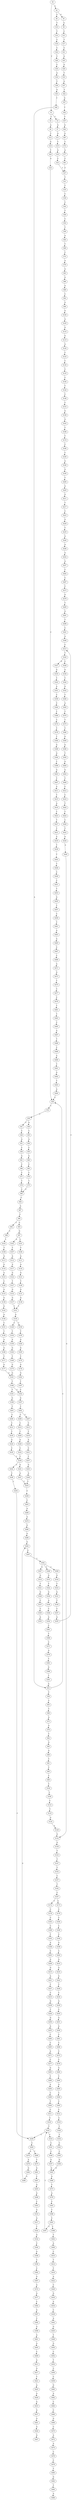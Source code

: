 strict digraph  {
	S0 -> S1 [ label = T ];
	S0 -> S2 [ label = C ];
	S1 -> S3 [ label = T ];
	S1 -> S4 [ label = C ];
	S2 -> S5 [ label = G ];
	S2 -> S6 [ label = C ];
	S3 -> S7 [ label = G ];
	S4 -> S8 [ label = A ];
	S5 -> S9 [ label = A ];
	S6 -> S10 [ label = T ];
	S7 -> S11 [ label = G ];
	S8 -> S12 [ label = T ];
	S9 -> S13 [ label = C ];
	S10 -> S14 [ label = T ];
	S11 -> S15 [ label = T ];
	S12 -> S16 [ label = G ];
	S13 -> S17 [ label = T ];
	S14 -> S18 [ label = C ];
	S15 -> S19 [ label = A ];
	S16 -> S20 [ label = T ];
	S17 -> S21 [ label = C ];
	S18 -> S22 [ label = C ];
	S19 -> S23 [ label = C ];
	S20 -> S24 [ label = A ];
	S21 -> S25 [ label = G ];
	S22 -> S26 [ label = T ];
	S23 -> S27 [ label = T ];
	S24 -> S28 [ label = C ];
	S25 -> S29 [ label = G ];
	S26 -> S30 [ label = C ];
	S27 -> S31 [ label = T ];
	S28 -> S32 [ label = C ];
	S29 -> S33 [ label = T ];
	S30 -> S34 [ label = A ];
	S31 -> S35 [ label = T ];
	S32 -> S36 [ label = C ];
	S33 -> S37 [ label = G ];
	S34 -> S38 [ label = T ];
	S35 -> S39 [ label = C ];
	S36 -> S40 [ label = G ];
	S36 -> S41 [ label = C ];
	S37 -> S42 [ label = T ];
	S38 -> S43 [ label = G ];
	S39 -> S44 [ label = C ];
	S40 -> S45 [ label = C ];
	S41 -> S46 [ label = C ];
	S42 -> S47 [ label = G ];
	S43 -> S48 [ label = T ];
	S44 -> S49 [ label = T ];
	S45 -> S50 [ label = A ];
	S46 -> S51 [ label = A ];
	S47 -> S52 [ label = T ];
	S48 -> S53 [ label = A ];
	S49 -> S54 [ label = C ];
	S50 -> S55 [ label = C ];
	S51 -> S56 [ label = C ];
	S52 -> S57 [ label = T ];
	S53 -> S58 [ label = T ];
	S53 -> S28 [ label = C ];
	S54 -> S59 [ label = T ];
	S55 -> S60 [ label = A ];
	S56 -> S61 [ label = A ];
	S57 -> S62 [ label = G ];
	S58 -> S63 [ label = C ];
	S59 -> S64 [ label = A ];
	S60 -> S65 [ label = C ];
	S61 -> S66 [ label = C ];
	S62 -> S67 [ label = G ];
	S63 -> S68 [ label = T ];
	S64 -> S69 [ label = T ];
	S65 -> S70 [ label = C ];
	S66 -> S71 [ label = C ];
	S67 -> S72 [ label = T ];
	S68 -> S73 [ label = A ];
	S69 -> S74 [ label = C ];
	S70 -> S75 [ label = T ];
	S71 -> S76 [ label = T ];
	S72 -> S77 [ label = A ];
	S73 -> S78 [ label = G ];
	S74 -> S79 [ label = A ];
	S75 -> S80 [ label = C ];
	S76 -> S80 [ label = C ];
	S77 -> S81 [ label = C ];
	S78 -> S82 [ label = T ];
	S79 -> S83 [ label = A ];
	S80 -> S84 [ label = C ];
	S81 -> S27 [ label = T ];
	S82 -> S85 [ label = G ];
	S83 -> S86 [ label = G ];
	S84 -> S87 [ label = A ];
	S85 -> S88 [ label = A ];
	S86 -> S89 [ label = A ];
	S87 -> S90 [ label = C ];
	S88 -> S91 [ label = T ];
	S89 -> S92 [ label = C ];
	S90 -> S93 [ label = C ];
	S90 -> S94 [ label = T ];
	S91 -> S95 [ label = T ];
	S92 -> S96 [ label = G ];
	S93 -> S97 [ label = G ];
	S94 -> S98 [ label = C ];
	S95 -> S99 [ label = C ];
	S96 -> S100 [ label = G ];
	S97 -> S101 [ label = T ];
	S97 -> S102 [ label = A ];
	S98 -> S103 [ label = T ];
	S99 -> S104 [ label = T ];
	S100 -> S105 [ label = A ];
	S101 -> S106 [ label = T ];
	S102 -> S107 [ label = T ];
	S103 -> S108 [ label = T ];
	S104 -> S109 [ label = T ];
	S105 -> S110 [ label = G ];
	S106 -> S111 [ label = A ];
	S107 -> S112 [ label = A ];
	S108 -> S113 [ label = A ];
	S109 -> S114 [ label = C ];
	S110 -> S115 [ label = G ];
	S111 -> S116 [ label = A ];
	S112 -> S117 [ label = A ];
	S113 -> S118 [ label = G ];
	S114 -> S119 [ label = T ];
	S115 -> S120 [ label = A ];
	S116 -> S121 [ label = G ];
	S117 -> S122 [ label = G ];
	S118 -> S123 [ label = A ];
	S119 -> S124 [ label = A ];
	S120 -> S125 [ label = C ];
	S121 -> S126 [ label = T ];
	S122 -> S127 [ label = T ];
	S123 -> S128 [ label = C ];
	S124 -> S129 [ label = A ];
	S125 -> S130 [ label = C ];
	S126 -> S131 [ label = G ];
	S127 -> S132 [ label = G ];
	S128 -> S133 [ label = G ];
	S129 -> S134 [ label = G ];
	S130 -> S135 [ label = C ];
	S131 -> S136 [ label = G ];
	S132 -> S137 [ label = G ];
	S133 -> S138 [ label = G ];
	S134 -> S139 [ label = G ];
	S135 -> S140 [ label = C ];
	S136 -> S141 [ label = T ];
	S137 -> S141 [ label = T ];
	S138 -> S142 [ label = G ];
	S139 -> S143 [ label = T ];
	S140 -> S144 [ label = T ];
	S141 -> S145 [ label = A ];
	S142 -> S146 [ label = A ];
	S143 -> S147 [ label = T ];
	S144 -> S148 [ label = C ];
	S145 -> S149 [ label = C ];
	S145 -> S150 [ label = T ];
	S146 -> S151 [ label = C ];
	S147 -> S152 [ label = T ];
	S148 -> S153 [ label = C ];
	S149 -> S154 [ label = T ];
	S150 -> S155 [ label = T ];
	S151 -> S156 [ label = T ];
	S152 -> S157 [ label = C ];
	S153 -> S158 [ label = G ];
	S154 -> S159 [ label = A ];
	S155 -> S160 [ label = A ];
	S156 -> S161 [ label = A ];
	S157 -> S162 [ label = T ];
	S158 -> S163 [ label = G ];
	S159 -> S164 [ label = G ];
	S160 -> S165 [ label = G ];
	S161 -> S166 [ label = G ];
	S162 -> S167 [ label = C ];
	S163 -> S168 [ label = T ];
	S164 -> S169 [ label = T ];
	S165 -> S170 [ label = T ];
	S166 -> S171 [ label = T ];
	S167 -> S172 [ label = C ];
	S167 -> S173 [ label = A ];
	S168 -> S174 [ label = T ];
	S169 -> S175 [ label = G ];
	S170 -> S176 [ label = G ];
	S171 -> S177 [ label = G ];
	S172 -> S178 [ label = C ];
	S173 -> S179 [ label = C ];
	S174 -> S180 [ label = C ];
	S175 -> S181 [ label = G ];
	S176 -> S182 [ label = G ];
	S177 -> S181 [ label = G ];
	S178 -> S183 [ label = C ];
	S179 -> S184 [ label = C ];
	S180 -> S185 [ label = C ];
	S181 -> S186 [ label = T ];
	S182 -> S187 [ label = T ];
	S183 -> S188 [ label = C ];
	S184 -> S189 [ label = C ];
	S185 -> S190 [ label = A ];
	S186 -> S191 [ label = T ];
	S186 -> S192 [ label = C ];
	S187 -> S192 [ label = C ];
	S188 -> S193 [ label = T ];
	S189 -> S194 [ label = C ];
	S190 -> S195 [ label = G ];
	S191 -> S196 [ label = G ];
	S192 -> S197 [ label = G ];
	S193 -> S198 [ label = A ];
	S194 -> S199 [ label = G ];
	S195 -> S200 [ label = T ];
	S196 -> S201 [ label = T ];
	S197 -> S202 [ label = T ];
	S198 -> S203 [ label = C ];
	S199 -> S204 [ label = C ];
	S200 -> S205 [ label = A ];
	S201 -> S206 [ label = C ];
	S202 -> S207 [ label = T ];
	S202 -> S208 [ label = C ];
	S203 -> S209 [ label = A ];
	S204 -> S210 [ label = A ];
	S205 -> S211 [ label = G ];
	S206 -> S212 [ label = C ];
	S207 -> S213 [ label = C ];
	S208 -> S214 [ label = C ];
	S209 -> S215 [ label = G ];
	S210 -> S216 [ label = G ];
	S211 -> S217 [ label = T ];
	S212 -> S218 [ label = T ];
	S213 -> S219 [ label = T ];
	S214 -> S220 [ label = T ];
	S215 -> S221 [ label = A ];
	S216 -> S222 [ label = G ];
	S217 -> S223 [ label = C ];
	S218 -> S224 [ label = A ];
	S219 -> S225 [ label = A ];
	S220 -> S226 [ label = A ];
	S221 -> S227 [ label = T ];
	S222 -> S228 [ label = T ];
	S223 -> S229 [ label = G ];
	S224 -> S230 [ label = C ];
	S225 -> S231 [ label = C ];
	S226 -> S232 [ label = C ];
	S227 -> S233 [ label = C ];
	S228 -> S234 [ label = C ];
	S229 -> S235 [ label = T ];
	S230 -> S236 [ label = T ];
	S231 -> S237 [ label = T ];
	S232 -> S236 [ label = T ];
	S233 -> S238 [ label = G ];
	S234 -> S239 [ label = G ];
	S235 -> S240 [ label = A ];
	S236 -> S241 [ label = G ];
	S236 -> S242 [ label = C ];
	S237 -> S243 [ label = G ];
	S238 -> S244 [ label = T ];
	S239 -> S245 [ label = C ];
	S240 -> S246 [ label = A ];
	S241 -> S247 [ label = A ];
	S242 -> S248 [ label = C ];
	S243 -> S249 [ label = A ];
	S244 -> S250 [ label = G ];
	S245 -> S251 [ label = G ];
	S246 -> S252 [ label = A ];
	S247 -> S253 [ label = T ];
	S248 -> S254 [ label = T ];
	S249 -> S253 [ label = T ];
	S250 -> S255 [ label = A ];
	S251 -> S256 [ label = A ];
	S252 -> S257 [ label = A ];
	S253 -> S258 [ label = C ];
	S254 -> S259 [ label = C ];
	S255 -> S260 [ label = C ];
	S256 -> S261 [ label = C ];
	S257 -> S262 [ label = C ];
	S258 -> S263 [ label = C ];
	S259 -> S264 [ label = C ];
	S260 -> S265 [ label = C ];
	S261 -> S266 [ label = C ];
	S262 -> S267 [ label = C ];
	S263 -> S268 [ label = A ];
	S264 -> S269 [ label = T ];
	S264 -> S270 [ label = A ];
	S265 -> S271 [ label = A ];
	S266 -> S272 [ label = C ];
	S267 -> S273 [ label = C ];
	S268 -> S274 [ label = A ];
	S269 -> S275 [ label = T ];
	S270 -> S276 [ label = A ];
	S271 -> S277 [ label = C ];
	S272 -> S278 [ label = C ];
	S273 -> S279 [ label = G ];
	S274 -> S280 [ label = G ];
	S275 -> S281 [ label = G ];
	S276 -> S282 [ label = G ];
	S277 -> S283 [ label = G ];
	S278 -> S284 [ label = G ];
	S279 -> S285 [ label = T ];
	S280 -> S286 [ label = G ];
	S281 -> S287 [ label = C ];
	S282 -> S288 [ label = G ];
	S283 -> S289 [ label = T ];
	S284 -> S290 [ label = T ];
	S285 -> S291 [ label = G ];
	S286 -> S292 [ label = G ];
	S287 -> S293 [ label = A ];
	S288 -> S292 [ label = G ];
	S289 -> S294 [ label = A ];
	S290 -> S295 [ label = A ];
	S291 -> S296 [ label = T ];
	S292 -> S297 [ label = G ];
	S293 -> S298 [ label = A ];
	S294 -> S299 [ label = C ];
	S295 -> S300 [ label = C ];
	S296 -> S301 [ label = C ];
	S297 -> S302 [ label = T ];
	S298 -> S303 [ label = C ];
	S299 -> S304 [ label = T ];
	S300 -> S305 [ label = C ];
	S301 -> S306 [ label = A ];
	S302 -> S307 [ label = A ];
	S302 -> S308 [ label = G ];
	S302 -> S309 [ label = C ];
	S303 -> S310 [ label = A ];
	S304 -> S311 [ label = C ];
	S305 -> S312 [ label = C ];
	S306 -> S313 [ label = C ];
	S307 -> S314 [ label = G ];
	S308 -> S315 [ label = G ];
	S309 -> S316 [ label = G ];
	S310 -> S317 [ label = G ];
	S311 -> S318 [ label = C ];
	S312 -> S319 [ label = C ];
	S313 -> S320 [ label = T ];
	S314 -> S321 [ label = T ];
	S315 -> S322 [ label = T ];
	S316 -> S323 [ label = T ];
	S317 -> S324 [ label = T ];
	S318 -> S325 [ label = T ];
	S319 -> S326 [ label = T ];
	S320 -> S327 [ label = G ];
	S320 -> S328 [ label = C ];
	S321 -> S329 [ label = G ];
	S322 -> S330 [ label = G ];
	S323 -> S331 [ label = G ];
	S324 -> S332 [ label = G ];
	S325 -> S259 [ label = C ];
	S325 -> S333 [ label = T ];
	S326 -> S334 [ label = T ];
	S327 -> S335 [ label = G ];
	S328 -> S336 [ label = G ];
	S329 -> S337 [ label = C ];
	S330 -> S338 [ label = A ];
	S331 -> S339 [ label = T ];
	S332 -> S340 [ label = C ];
	S333 -> S341 [ label = C ];
	S334 -> S342 [ label = C ];
	S335 -> S343 [ label = T ];
	S336 -> S344 [ label = T ];
	S337 -> S345 [ label = C ];
	S338 -> S346 [ label = C ];
	S339 -> S347 [ label = C ];
	S340 -> S348 [ label = A ];
	S341 -> S349 [ label = C ];
	S342 -> S350 [ label = C ];
	S343 -> S351 [ label = A ];
	S344 -> S352 [ label = G ];
	S345 -> S353 [ label = A ];
	S346 -> S354 [ label = A ];
	S347 -> S355 [ label = A ];
	S348 -> S356 [ label = C ];
	S349 -> S357 [ label = G ];
	S350 -> S358 [ label = G ];
	S351 -> S359 [ label = C ];
	S352 -> S360 [ label = T ];
	S354 -> S361 [ label = C ];
	S355 -> S313 [ label = C ];
	S356 -> S362 [ label = C ];
	S357 -> S363 [ label = G ];
	S358 -> S363 [ label = G ];
	S359 -> S364 [ label = C ];
	S360 -> S365 [ label = A ];
	S361 -> S366 [ label = T ];
	S362 -> S367 [ label = G ];
	S363 -> S368 [ label = G ];
	S364 -> S369 [ label = T ];
	S365 -> S370 [ label = T ];
	S366 -> S371 [ label = C ];
	S367 -> S372 [ label = A ];
	S368 -> S373 [ label = T ];
	S369 -> S374 [ label = C ];
	S370 -> S375 [ label = T ];
	S371 -> S376 [ label = A ];
	S372 -> S377 [ label = A ];
	S373 -> S378 [ label = A ];
	S374 -> S379 [ label = T ];
	S375 -> S380 [ label = T ];
	S376 -> S381 [ label = T ];
	S377 -> S382 [ label = C ];
	S378 -> S383 [ label = C ];
	S379 -> S384 [ label = T ];
	S380 -> S385 [ label = G ];
	S381 -> S386 [ label = G ];
	S382 -> S387 [ label = G ];
	S383 -> S388 [ label = T ];
	S384 -> S389 [ label = G ];
	S385 -> S390 [ label = G ];
	S386 -> S391 [ label = T ];
	S387 -> S392 [ label = C ];
	S388 -> S393 [ label = C ];
	S389 -> S394 [ label = G ];
	S390 -> S395 [ label = T ];
	S391 -> S53 [ label = A ];
	S392 -> S396 [ label = A ];
	S393 -> S397 [ label = C ];
	S393 -> S398 [ label = T ];
	S394 -> S399 [ label = T ];
	S395 -> S400 [ label = G ];
	S396 -> S401 [ label = A ];
	S397 -> S325 [ label = T ];
	S398 -> S402 [ label = T ];
	S399 -> S403 [ label = G ];
	S400 -> S404 [ label = G ];
	S401 -> S405 [ label = A ];
	S402 -> S406 [ label = A ];
	S403 -> S407 [ label = T ];
	S404 -> S408 [ label = T ];
	S405 -> S409 [ label = C ];
	S406 -> S410 [ label = C ];
	S407 -> S411 [ label = A ];
	S408 -> S412 [ label = C ];
	S409 -> S413 [ label = A ];
	S410 -> S414 [ label = T ];
	S411 -> S415 [ label = T ];
	S412 -> S416 [ label = C ];
	S413 -> S417 [ label = G ];
	S414 -> S418 [ label = T ];
	S415 -> S419 [ label = A ];
	S416 -> S420 [ label = T ];
	S417 -> S421 [ label = T ];
	S418 -> S422 [ label = A ];
	S419 -> S423 [ label = T ];
	S420 -> S424 [ label = T ];
	S421 -> S425 [ label = A ];
	S422 -> S426 [ label = C ];
	S423 -> S427 [ label = T ];
	S424 -> S428 [ label = C ];
	S425 -> S429 [ label = A ];
	S426 -> S430 [ label = G ];
	S427 -> S431 [ label = T ];
	S428 -> S432 [ label = T ];
	S429 -> S433 [ label = A ];
	S430 -> S434 [ label = A ];
	S431 -> S435 [ label = A ];
	S432 -> S436 [ label = A ];
	S433 -> S437 [ label = G ];
	S434 -> S438 [ label = C ];
	S435 -> S439 [ label = T ];
	S436 -> S440 [ label = A ];
	S437 -> S441 [ label = A ];
	S438 -> S442 [ label = A ];
	S439 -> S443 [ label = T ];
	S440 -> S134 [ label = G ];
	S441 -> S444 [ label = G ];
	S442 -> S445 [ label = G ];
	S443 -> S446 [ label = T ];
	S444 -> S447 [ label = G ];
	S445 -> S448 [ label = T ];
	S446 -> S449 [ label = C ];
	S448 -> S450 [ label = G ];
	S449 -> S451 [ label = C ];
	S450 -> S452 [ label = C ];
	S451 -> S453 [ label = T ];
	S452 -> S454 [ label = T ];
	S453 -> S455 [ label = G ];
	S454 -> S456 [ label = C ];
	S455 -> S457 [ label = T ];
	S456 -> S458 [ label = C ];
	S457 -> S459 [ label = C ];
	S458 -> S460 [ label = G ];
	S459 -> S461 [ label = T ];
	S460 -> S462 [ label = A ];
	S461 -> S463 [ label = A ];
	S462 -> S464 [ label = C ];
	S463 -> S465 [ label = A ];
	S464 -> S466 [ label = C ];
	S465 -> S467 [ label = C ];
	S466 -> S468 [ label = G ];
	S467 -> S469 [ label = C ];
	S468 -> S470 [ label = C ];
	S469 -> S471 [ label = A ];
	S470 -> S472 [ label = A ];
	S471 -> S473 [ label = G ];
	S472 -> S474 [ label = A ];
	S473 -> S475 [ label = T ];
	S474 -> S476 [ label = C ];
	S475 -> S477 [ label = C ];
	S476 -> S478 [ label = C ];
	S477 -> S479 [ label = C ];
	S478 -> S480 [ label = T ];
	S479 -> S481 [ label = T ];
	S480 -> S482 [ label = G ];
	S481 -> S483 [ label = T ];
	S482 -> S484 [ label = T ];
	S483 -> S485 [ label = C ];
	S484 -> S486 [ label = A ];
	S485 -> S487 [ label = A ];
	S487 -> S488 [ label = T ];
	S488 -> S489 [ label = C ];
	S489 -> S490 [ label = A ];
	S490 -> S491 [ label = T ];
	S491 -> S492 [ label = G ];
	S492 -> S493 [ label = T ];
	S493 -> S494 [ label = A ];
	S494 -> S28 [ label = C ];
}
